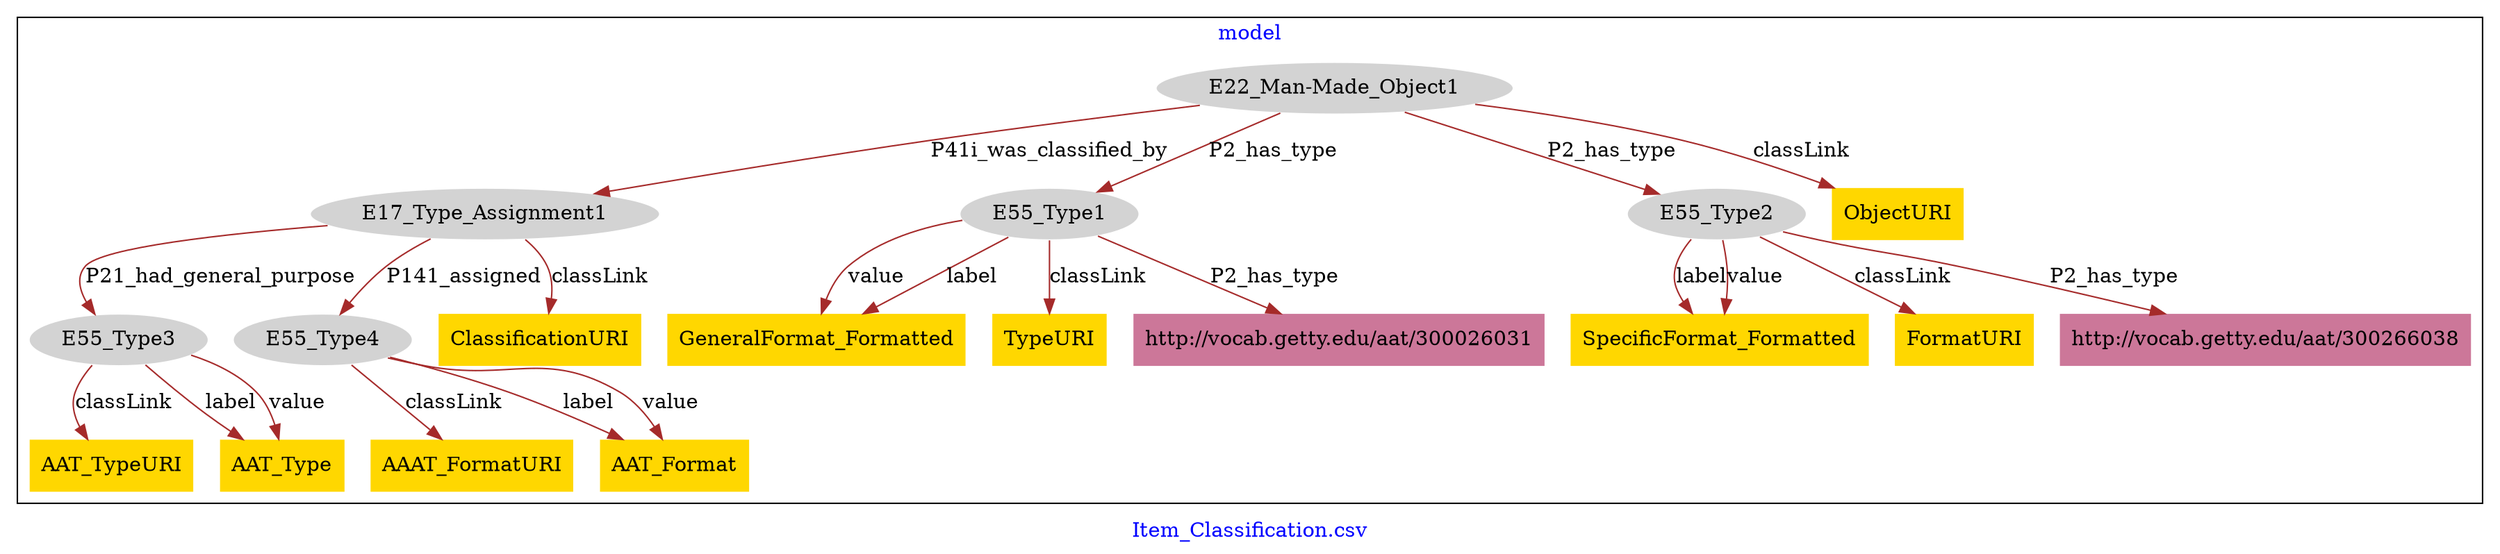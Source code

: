 digraph n0 {
fontcolor="blue"
remincross="true"
label="Item_Classification.csv"
subgraph cluster {
label="model"
n2[style="filled",color="white",fillcolor="lightgray",label="E17_Type_Assignment1"];
n3[style="filled",color="white",fillcolor="lightgray",label="E55_Type3"];
n4[style="filled",color="white",fillcolor="lightgray",label="E55_Type4"];
n5[style="filled",color="white",fillcolor="lightgray",label="E22_Man-Made_Object1"];
n6[style="filled",color="white",fillcolor="lightgray",label="E55_Type1"];
n7[style="filled",color="white",fillcolor="lightgray",label="E55_Type2"];
n8[shape="plaintext",style="filled",fillcolor="gold",label="AAT_TypeURI"];
n9[shape="plaintext",style="filled",fillcolor="gold",label="ObjectURI"];
n10[shape="plaintext",style="filled",fillcolor="gold",label="AAAT_FormatURI"];
n11[shape="plaintext",style="filled",fillcolor="gold",label="GeneralFormat_Formatted"];
n12[shape="plaintext",style="filled",fillcolor="gold",label="TypeURI"];
n13[shape="plaintext",style="filled",fillcolor="gold",label="ClassificationURI"];
n14[shape="plaintext",style="filled",fillcolor="gold",label="AAT_Type"];
n15[shape="plaintext",style="filled",fillcolor="gold",label="SpecificFormat_Formatted"];
n16[shape="plaintext",style="filled",fillcolor="gold",label="AAT_Format"];
n17[shape="plaintext",style="filled",fillcolor="gold",label="FormatURI"];
n18[shape="plaintext",style="filled",fillcolor="#CC7799",label="http://vocab.getty.edu/aat/300026031"];
n19[shape="plaintext",style="filled",fillcolor="#CC7799",label="http://vocab.getty.edu/aat/300266038"];
}
n2 -> n3[color="brown",fontcolor="black",label="P21_had_general_purpose"]
n2 -> n4[color="brown",fontcolor="black",label="P141_assigned"]
n5 -> n2[color="brown",fontcolor="black",label="P41i_was_classified_by"]
n5 -> n6[color="brown",fontcolor="black",label="P2_has_type"]
n5 -> n7[color="brown",fontcolor="black",label="P2_has_type"]
n3 -> n8[color="brown",fontcolor="black",label="classLink"]
n5 -> n9[color="brown",fontcolor="black",label="classLink"]
n4 -> n10[color="brown",fontcolor="black",label="classLink"]
n6 -> n11[color="brown",fontcolor="black",label="value"]
n6 -> n12[color="brown",fontcolor="black",label="classLink"]
n2 -> n13[color="brown",fontcolor="black",label="classLink"]
n3 -> n14[color="brown",fontcolor="black",label="label"]
n7 -> n15[color="brown",fontcolor="black",label="label"]
n4 -> n16[color="brown",fontcolor="black",label="label"]
n7 -> n17[color="brown",fontcolor="black",label="classLink"]
n6 -> n11[color="brown",fontcolor="black",label="label"]
n7 -> n15[color="brown",fontcolor="black",label="value"]
n3 -> n14[color="brown",fontcolor="black",label="value"]
n6 -> n18[color="brown",fontcolor="black",label="P2_has_type"]
n7 -> n19[color="brown",fontcolor="black",label="P2_has_type"]
n4 -> n16[color="brown",fontcolor="black",label="value"]
}
